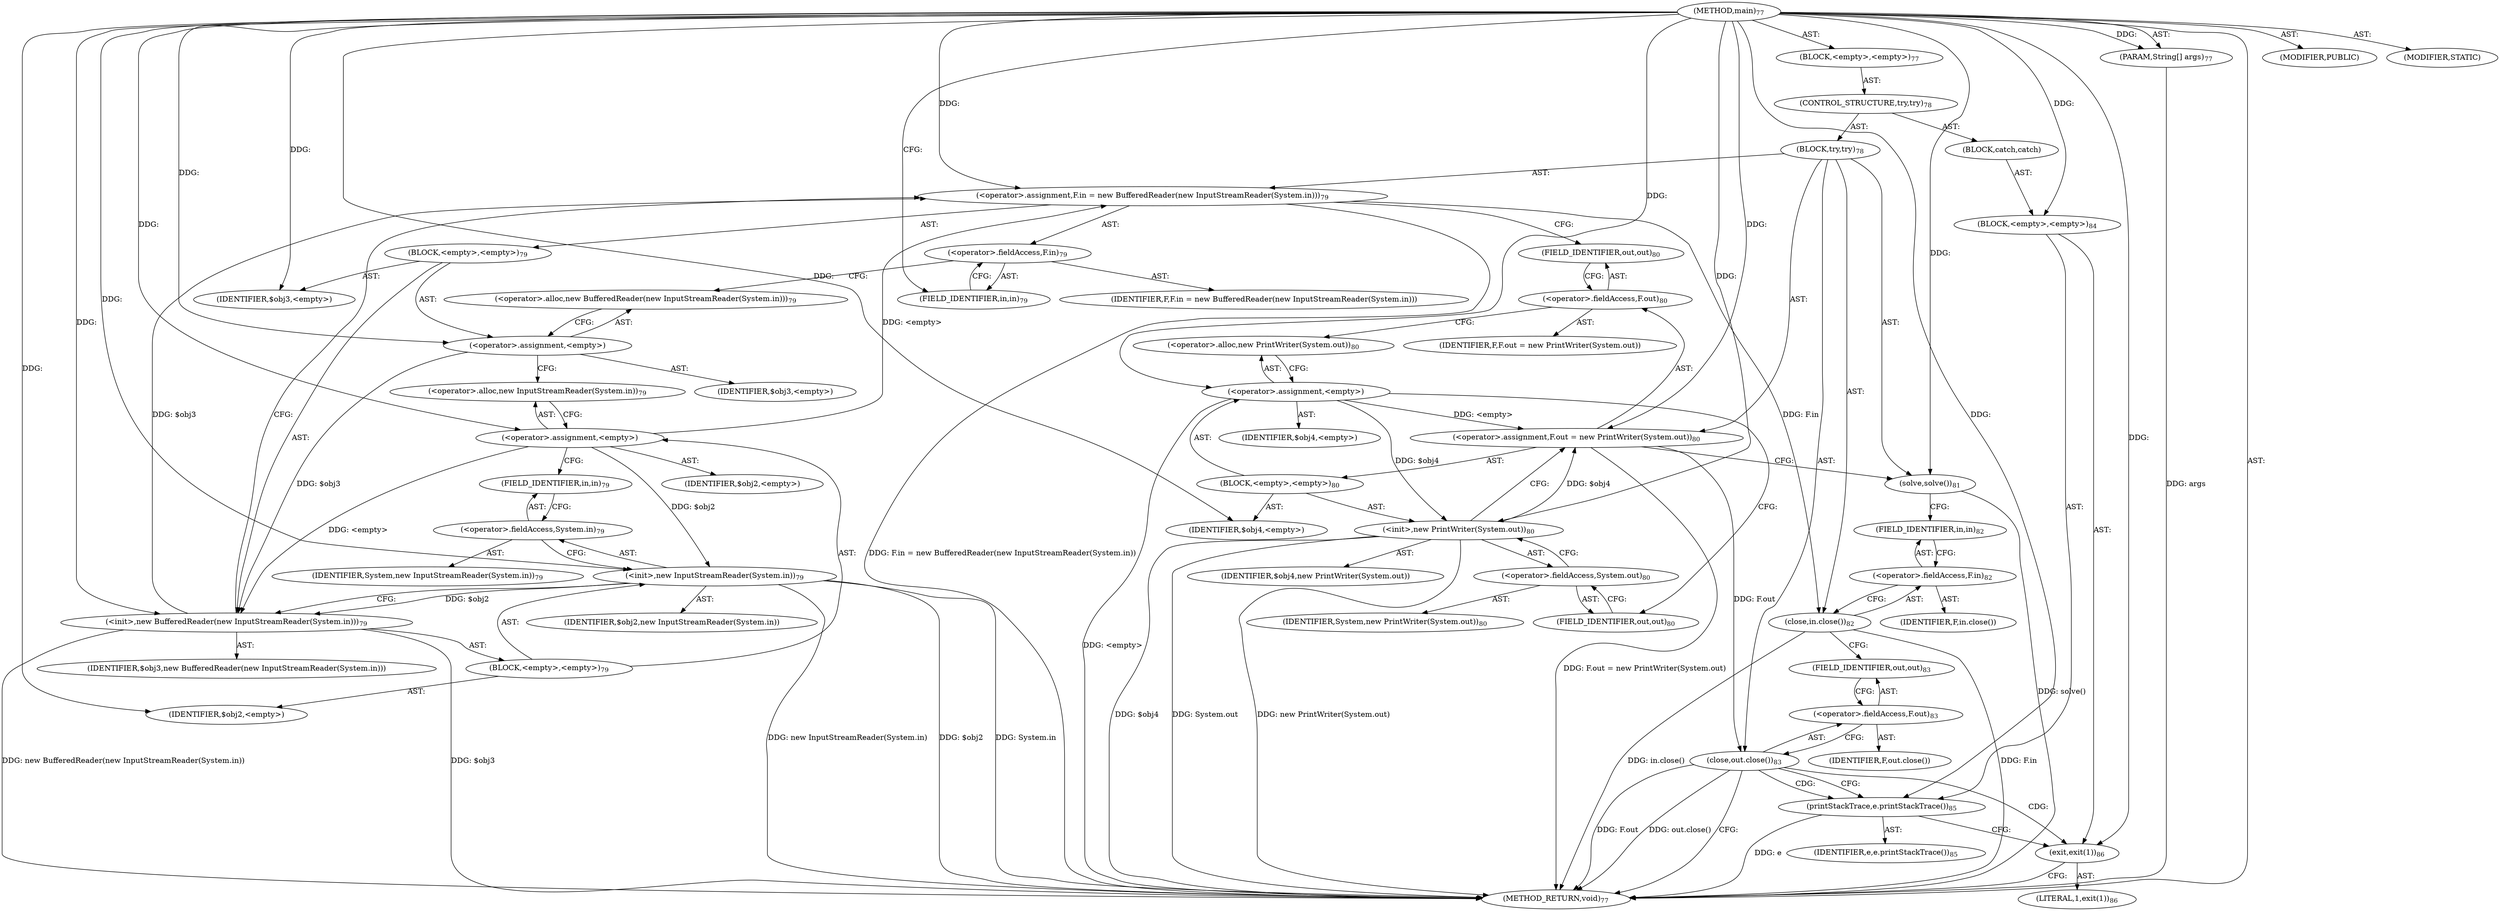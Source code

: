 digraph "main" {  
"249" [label = <(METHOD,main)<SUB>77</SUB>> ]
"250" [label = <(PARAM,String[] args)<SUB>77</SUB>> ]
"251" [label = <(BLOCK,&lt;empty&gt;,&lt;empty&gt;)<SUB>77</SUB>> ]
"252" [label = <(CONTROL_STRUCTURE,try,try)<SUB>78</SUB>> ]
"253" [label = <(BLOCK,try,try)<SUB>78</SUB>> ]
"254" [label = <(&lt;operator&gt;.assignment,F.in = new BufferedReader(new InputStreamReader(System.in)))<SUB>79</SUB>> ]
"255" [label = <(&lt;operator&gt;.fieldAccess,F.in)<SUB>79</SUB>> ]
"256" [label = <(IDENTIFIER,F,F.in = new BufferedReader(new InputStreamReader(System.in)))> ]
"257" [label = <(FIELD_IDENTIFIER,in,in)<SUB>79</SUB>> ]
"258" [label = <(BLOCK,&lt;empty&gt;,&lt;empty&gt;)<SUB>79</SUB>> ]
"259" [label = <(&lt;operator&gt;.assignment,&lt;empty&gt;)> ]
"260" [label = <(IDENTIFIER,$obj3,&lt;empty&gt;)> ]
"261" [label = <(&lt;operator&gt;.alloc,new BufferedReader(new InputStreamReader(System.in)))<SUB>79</SUB>> ]
"262" [label = <(&lt;init&gt;,new BufferedReader(new InputStreamReader(System.in)))<SUB>79</SUB>> ]
"263" [label = <(IDENTIFIER,$obj3,new BufferedReader(new InputStreamReader(System.in)))> ]
"264" [label = <(BLOCK,&lt;empty&gt;,&lt;empty&gt;)<SUB>79</SUB>> ]
"265" [label = <(&lt;operator&gt;.assignment,&lt;empty&gt;)> ]
"266" [label = <(IDENTIFIER,$obj2,&lt;empty&gt;)> ]
"267" [label = <(&lt;operator&gt;.alloc,new InputStreamReader(System.in))<SUB>79</SUB>> ]
"268" [label = <(&lt;init&gt;,new InputStreamReader(System.in))<SUB>79</SUB>> ]
"269" [label = <(IDENTIFIER,$obj2,new InputStreamReader(System.in))> ]
"270" [label = <(&lt;operator&gt;.fieldAccess,System.in)<SUB>79</SUB>> ]
"271" [label = <(IDENTIFIER,System,new InputStreamReader(System.in))<SUB>79</SUB>> ]
"272" [label = <(FIELD_IDENTIFIER,in,in)<SUB>79</SUB>> ]
"273" [label = <(IDENTIFIER,$obj2,&lt;empty&gt;)> ]
"274" [label = <(IDENTIFIER,$obj3,&lt;empty&gt;)> ]
"275" [label = <(&lt;operator&gt;.assignment,F.out = new PrintWriter(System.out))<SUB>80</SUB>> ]
"276" [label = <(&lt;operator&gt;.fieldAccess,F.out)<SUB>80</SUB>> ]
"277" [label = <(IDENTIFIER,F,F.out = new PrintWriter(System.out))> ]
"278" [label = <(FIELD_IDENTIFIER,out,out)<SUB>80</SUB>> ]
"279" [label = <(BLOCK,&lt;empty&gt;,&lt;empty&gt;)<SUB>80</SUB>> ]
"280" [label = <(&lt;operator&gt;.assignment,&lt;empty&gt;)> ]
"281" [label = <(IDENTIFIER,$obj4,&lt;empty&gt;)> ]
"282" [label = <(&lt;operator&gt;.alloc,new PrintWriter(System.out))<SUB>80</SUB>> ]
"283" [label = <(&lt;init&gt;,new PrintWriter(System.out))<SUB>80</SUB>> ]
"284" [label = <(IDENTIFIER,$obj4,new PrintWriter(System.out))> ]
"285" [label = <(&lt;operator&gt;.fieldAccess,System.out)<SUB>80</SUB>> ]
"286" [label = <(IDENTIFIER,System,new PrintWriter(System.out))<SUB>80</SUB>> ]
"287" [label = <(FIELD_IDENTIFIER,out,out)<SUB>80</SUB>> ]
"288" [label = <(IDENTIFIER,$obj4,&lt;empty&gt;)> ]
"289" [label = <(solve,solve())<SUB>81</SUB>> ]
"290" [label = <(close,in.close())<SUB>82</SUB>> ]
"291" [label = <(&lt;operator&gt;.fieldAccess,F.in)<SUB>82</SUB>> ]
"292" [label = <(IDENTIFIER,F,in.close())> ]
"293" [label = <(FIELD_IDENTIFIER,in,in)<SUB>82</SUB>> ]
"294" [label = <(close,out.close())<SUB>83</SUB>> ]
"295" [label = <(&lt;operator&gt;.fieldAccess,F.out)<SUB>83</SUB>> ]
"296" [label = <(IDENTIFIER,F,out.close())> ]
"297" [label = <(FIELD_IDENTIFIER,out,out)<SUB>83</SUB>> ]
"298" [label = <(BLOCK,catch,catch)> ]
"299" [label = <(BLOCK,&lt;empty&gt;,&lt;empty&gt;)<SUB>84</SUB>> ]
"300" [label = <(printStackTrace,e.printStackTrace())<SUB>85</SUB>> ]
"301" [label = <(IDENTIFIER,e,e.printStackTrace())<SUB>85</SUB>> ]
"302" [label = <(exit,exit(1))<SUB>86</SUB>> ]
"303" [label = <(LITERAL,1,exit(1))<SUB>86</SUB>> ]
"304" [label = <(MODIFIER,PUBLIC)> ]
"305" [label = <(MODIFIER,STATIC)> ]
"306" [label = <(METHOD_RETURN,void)<SUB>77</SUB>> ]
  "249" -> "250"  [ label = "AST: "] 
  "249" -> "251"  [ label = "AST: "] 
  "249" -> "304"  [ label = "AST: "] 
  "249" -> "305"  [ label = "AST: "] 
  "249" -> "306"  [ label = "AST: "] 
  "251" -> "252"  [ label = "AST: "] 
  "252" -> "253"  [ label = "AST: "] 
  "252" -> "298"  [ label = "AST: "] 
  "253" -> "254"  [ label = "AST: "] 
  "253" -> "275"  [ label = "AST: "] 
  "253" -> "289"  [ label = "AST: "] 
  "253" -> "290"  [ label = "AST: "] 
  "253" -> "294"  [ label = "AST: "] 
  "254" -> "255"  [ label = "AST: "] 
  "254" -> "258"  [ label = "AST: "] 
  "255" -> "256"  [ label = "AST: "] 
  "255" -> "257"  [ label = "AST: "] 
  "258" -> "259"  [ label = "AST: "] 
  "258" -> "262"  [ label = "AST: "] 
  "258" -> "274"  [ label = "AST: "] 
  "259" -> "260"  [ label = "AST: "] 
  "259" -> "261"  [ label = "AST: "] 
  "262" -> "263"  [ label = "AST: "] 
  "262" -> "264"  [ label = "AST: "] 
  "264" -> "265"  [ label = "AST: "] 
  "264" -> "268"  [ label = "AST: "] 
  "264" -> "273"  [ label = "AST: "] 
  "265" -> "266"  [ label = "AST: "] 
  "265" -> "267"  [ label = "AST: "] 
  "268" -> "269"  [ label = "AST: "] 
  "268" -> "270"  [ label = "AST: "] 
  "270" -> "271"  [ label = "AST: "] 
  "270" -> "272"  [ label = "AST: "] 
  "275" -> "276"  [ label = "AST: "] 
  "275" -> "279"  [ label = "AST: "] 
  "276" -> "277"  [ label = "AST: "] 
  "276" -> "278"  [ label = "AST: "] 
  "279" -> "280"  [ label = "AST: "] 
  "279" -> "283"  [ label = "AST: "] 
  "279" -> "288"  [ label = "AST: "] 
  "280" -> "281"  [ label = "AST: "] 
  "280" -> "282"  [ label = "AST: "] 
  "283" -> "284"  [ label = "AST: "] 
  "283" -> "285"  [ label = "AST: "] 
  "285" -> "286"  [ label = "AST: "] 
  "285" -> "287"  [ label = "AST: "] 
  "290" -> "291"  [ label = "AST: "] 
  "291" -> "292"  [ label = "AST: "] 
  "291" -> "293"  [ label = "AST: "] 
  "294" -> "295"  [ label = "AST: "] 
  "295" -> "296"  [ label = "AST: "] 
  "295" -> "297"  [ label = "AST: "] 
  "298" -> "299"  [ label = "AST: "] 
  "299" -> "300"  [ label = "AST: "] 
  "299" -> "302"  [ label = "AST: "] 
  "300" -> "301"  [ label = "AST: "] 
  "302" -> "303"  [ label = "AST: "] 
  "254" -> "278"  [ label = "CFG: "] 
  "275" -> "289"  [ label = "CFG: "] 
  "289" -> "293"  [ label = "CFG: "] 
  "290" -> "297"  [ label = "CFG: "] 
  "294" -> "306"  [ label = "CFG: "] 
  "294" -> "300"  [ label = "CFG: "] 
  "255" -> "261"  [ label = "CFG: "] 
  "276" -> "282"  [ label = "CFG: "] 
  "291" -> "290"  [ label = "CFG: "] 
  "295" -> "294"  [ label = "CFG: "] 
  "300" -> "302"  [ label = "CFG: "] 
  "302" -> "306"  [ label = "CFG: "] 
  "257" -> "255"  [ label = "CFG: "] 
  "259" -> "267"  [ label = "CFG: "] 
  "262" -> "254"  [ label = "CFG: "] 
  "278" -> "276"  [ label = "CFG: "] 
  "280" -> "287"  [ label = "CFG: "] 
  "283" -> "275"  [ label = "CFG: "] 
  "293" -> "291"  [ label = "CFG: "] 
  "297" -> "295"  [ label = "CFG: "] 
  "261" -> "259"  [ label = "CFG: "] 
  "282" -> "280"  [ label = "CFG: "] 
  "285" -> "283"  [ label = "CFG: "] 
  "265" -> "272"  [ label = "CFG: "] 
  "268" -> "262"  [ label = "CFG: "] 
  "287" -> "285"  [ label = "CFG: "] 
  "267" -> "265"  [ label = "CFG: "] 
  "270" -> "268"  [ label = "CFG: "] 
  "272" -> "270"  [ label = "CFG: "] 
  "249" -> "257"  [ label = "CFG: "] 
  "250" -> "306"  [ label = "DDG: args"] 
  "262" -> "306"  [ label = "DDG: $obj3"] 
  "268" -> "306"  [ label = "DDG: $obj2"] 
  "268" -> "306"  [ label = "DDG: System.in"] 
  "268" -> "306"  [ label = "DDG: new InputStreamReader(System.in)"] 
  "262" -> "306"  [ label = "DDG: new BufferedReader(new InputStreamReader(System.in))"] 
  "254" -> "306"  [ label = "DDG: F.in = new BufferedReader(new InputStreamReader(System.in))"] 
  "280" -> "306"  [ label = "DDG: &lt;empty&gt;"] 
  "283" -> "306"  [ label = "DDG: $obj4"] 
  "283" -> "306"  [ label = "DDG: System.out"] 
  "283" -> "306"  [ label = "DDG: new PrintWriter(System.out)"] 
  "275" -> "306"  [ label = "DDG: F.out = new PrintWriter(System.out)"] 
  "289" -> "306"  [ label = "DDG: solve()"] 
  "290" -> "306"  [ label = "DDG: F.in"] 
  "290" -> "306"  [ label = "DDG: in.close()"] 
  "294" -> "306"  [ label = "DDG: F.out"] 
  "294" -> "306"  [ label = "DDG: out.close()"] 
  "300" -> "306"  [ label = "DDG: e"] 
  "249" -> "250"  [ label = "DDG: "] 
  "265" -> "254"  [ label = "DDG: &lt;empty&gt;"] 
  "262" -> "254"  [ label = "DDG: $obj3"] 
  "249" -> "254"  [ label = "DDG: "] 
  "280" -> "275"  [ label = "DDG: &lt;empty&gt;"] 
  "283" -> "275"  [ label = "DDG: $obj4"] 
  "249" -> "275"  [ label = "DDG: "] 
  "249" -> "289"  [ label = "DDG: "] 
  "249" -> "299"  [ label = "DDG: "] 
  "254" -> "290"  [ label = "DDG: F.in"] 
  "275" -> "294"  [ label = "DDG: F.out"] 
  "249" -> "259"  [ label = "DDG: "] 
  "249" -> "274"  [ label = "DDG: "] 
  "249" -> "280"  [ label = "DDG: "] 
  "249" -> "288"  [ label = "DDG: "] 
  "249" -> "300"  [ label = "DDG: "] 
  "249" -> "302"  [ label = "DDG: "] 
  "259" -> "262"  [ label = "DDG: $obj3"] 
  "249" -> "262"  [ label = "DDG: "] 
  "265" -> "262"  [ label = "DDG: &lt;empty&gt;"] 
  "268" -> "262"  [ label = "DDG: $obj2"] 
  "280" -> "283"  [ label = "DDG: $obj4"] 
  "249" -> "283"  [ label = "DDG: "] 
  "249" -> "265"  [ label = "DDG: "] 
  "249" -> "273"  [ label = "DDG: "] 
  "265" -> "268"  [ label = "DDG: $obj2"] 
  "249" -> "268"  [ label = "DDG: "] 
  "294" -> "302"  [ label = "CDG: "] 
  "294" -> "300"  [ label = "CDG: "] 
}
